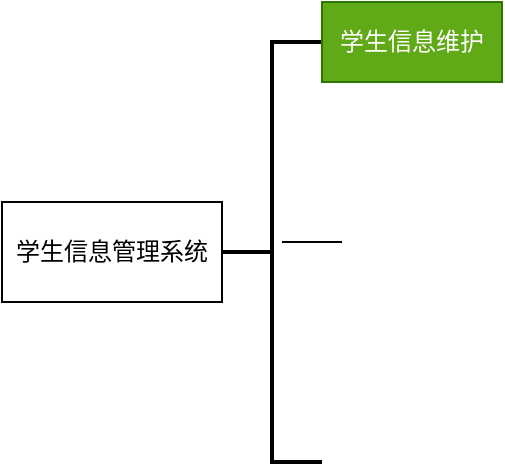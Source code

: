 <mxfile version="13.10.0" type="embed">
    <diagram id="dxtOqwyV_ho2-tYnzvJs" name="第 1 页">
        <mxGraphModel dx="820" dy="405" grid="1" gridSize="10" guides="1" tooltips="1" connect="1" arrows="1" fold="1" page="1" pageScale="1" pageWidth="827" pageHeight="1169" math="0" shadow="0">
            <root>
                <mxCell id="0"/>
                <mxCell id="1" parent="0"/>
                <mxCell id="2" value="学生信息管理系统" style="rounded=0;whiteSpace=wrap;html=1;" vertex="1" parent="1">
                    <mxGeometry x="60" y="130" width="110" height="50" as="geometry"/>
                </mxCell>
                <mxCell id="5" value="" style="strokeWidth=2;html=1;shape=mxgraph.flowchart.annotation_2;align=left;labelPosition=right;pointerEvents=1;" vertex="1" parent="1">
                    <mxGeometry x="170" y="50" width="50" height="210" as="geometry"/>
                </mxCell>
                <mxCell id="8" value="学生信息维护" style="rounded=0;whiteSpace=wrap;html=1;fillColor=#60a917;strokeColor=#2D7600;fontColor=#ffffff;" vertex="1" parent="1">
                    <mxGeometry x="220" y="30" width="90" height="40" as="geometry"/>
                </mxCell>
                <mxCell id="13" value="" style="endArrow=none;html=1;rounded=0;" edge="1" parent="1">
                    <mxGeometry relative="1" as="geometry">
                        <mxPoint x="200" y="150" as="sourcePoint"/>
                        <mxPoint x="230" y="150" as="targetPoint"/>
                    </mxGeometry>
                </mxCell>
            </root>
        </mxGraphModel>
    </diagram>
</mxfile>